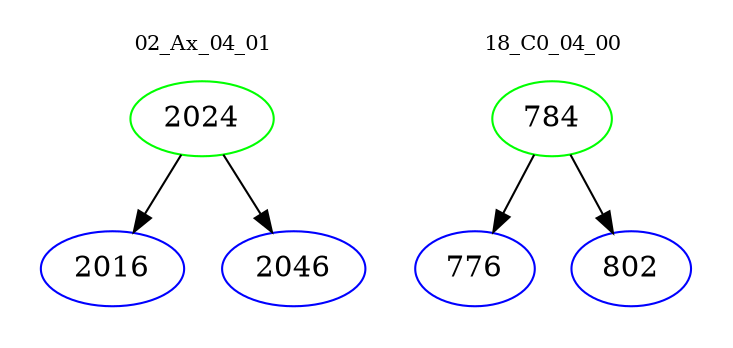 digraph{
subgraph cluster_0 {
color = white
label = "02_Ax_04_01";
fontsize=10;
T0_2024 [label="2024", color="green"]
T0_2024 -> T0_2016 [color="black"]
T0_2016 [label="2016", color="blue"]
T0_2024 -> T0_2046 [color="black"]
T0_2046 [label="2046", color="blue"]
}
subgraph cluster_1 {
color = white
label = "18_C0_04_00";
fontsize=10;
T1_784 [label="784", color="green"]
T1_784 -> T1_776 [color="black"]
T1_776 [label="776", color="blue"]
T1_784 -> T1_802 [color="black"]
T1_802 [label="802", color="blue"]
}
}
